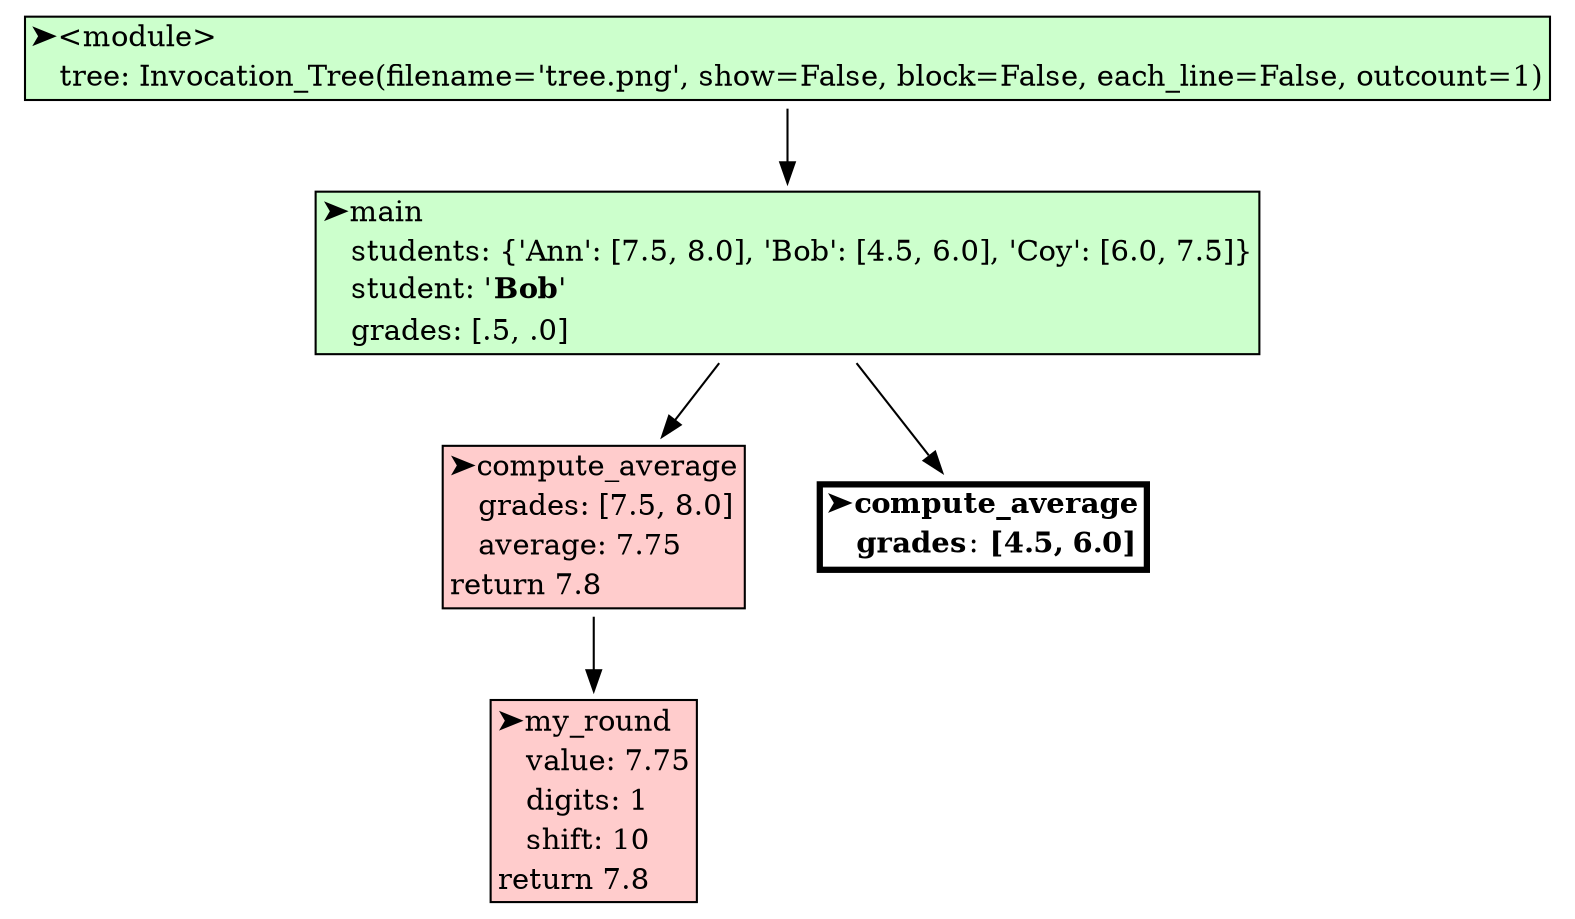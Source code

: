 digraph invocation_tree {
	node [shape=plaintext]
	0 [label=<
<TABLE BORDER="1" CELLBORDER="0" CELLSPACING="0" BGCOLOR="#ccffcc">
  <TR><TD ALIGN="left">➤&lt;module&gt;</TD></TR>
  <TR><TD ALIGN="left">   tree: Invocation_Tree(filename=&#x27;tree.png&#x27;, show=False, block=False, each_line=False, outcount=1)</TD></TR>
</TABLE>>]
	1 [label=<
<TABLE BORDER="1" CELLBORDER="0" CELLSPACING="0" BGCOLOR="#ccffcc">
  <TR><TD ALIGN="left">➤main</TD></TR>
  <TR><TD ALIGN="left">   students: {&#x27;Ann&#x27;: [7.5, 8.0], &#x27;Bob&#x27;: [4.5, 6.0], &#x27;Coy&#x27;: [6.0, 7.5]}</TD></TR>
  <TR><TD ALIGN="left">   student: &#x27;<B>Bob&#8203;</B>&#8203;&#x27;</TD></TR>
  <TR><TD ALIGN="left">   grades: [.5, .0]</TD></TR>
</TABLE>>]
	2 [label=<
<TABLE BORDER="1" CELLBORDER="0" CELLSPACING="0" BGCOLOR="#ffcccc">
  <TR><TD ALIGN="left">➤compute_average</TD></TR>
  <TR><TD ALIGN="left">   grades: [7.5, 8.0]</TD></TR>
  <TR><TD ALIGN="left">   average: 7.75</TD></TR>
  <TR><TD ALIGN="left">return 7.8</TD></TR>
</TABLE>>]
	3 [label=<
<TABLE BORDER="1" CELLBORDER="0" CELLSPACING="0" BGCOLOR="#ffcccc">
  <TR><TD ALIGN="left">➤my_round</TD></TR>
  <TR><TD ALIGN="left">   value: 7.75</TD></TR>
  <TR><TD ALIGN="left">   digits: 1</TD></TR>
  <TR><TD ALIGN="left">   shift: 10</TD></TR>
  <TR><TD ALIGN="left">return 7.8</TD></TR>
</TABLE>>]
	4 [label=<
<TABLE BORDER="3" CELLBORDER="0" CELLSPACING="0" BGCOLOR="#ffffff">
  <TR><TD ALIGN="left">➤<B>compute_average</B></TD></TR>
  <TR><TD ALIGN="left">   <B>grades</B>: <B>[4.5, 6.0]</B></TD></TR>
</TABLE>>]
	0 -> 1
	1 -> 2
	2 -> 3
	1 -> 4
}

